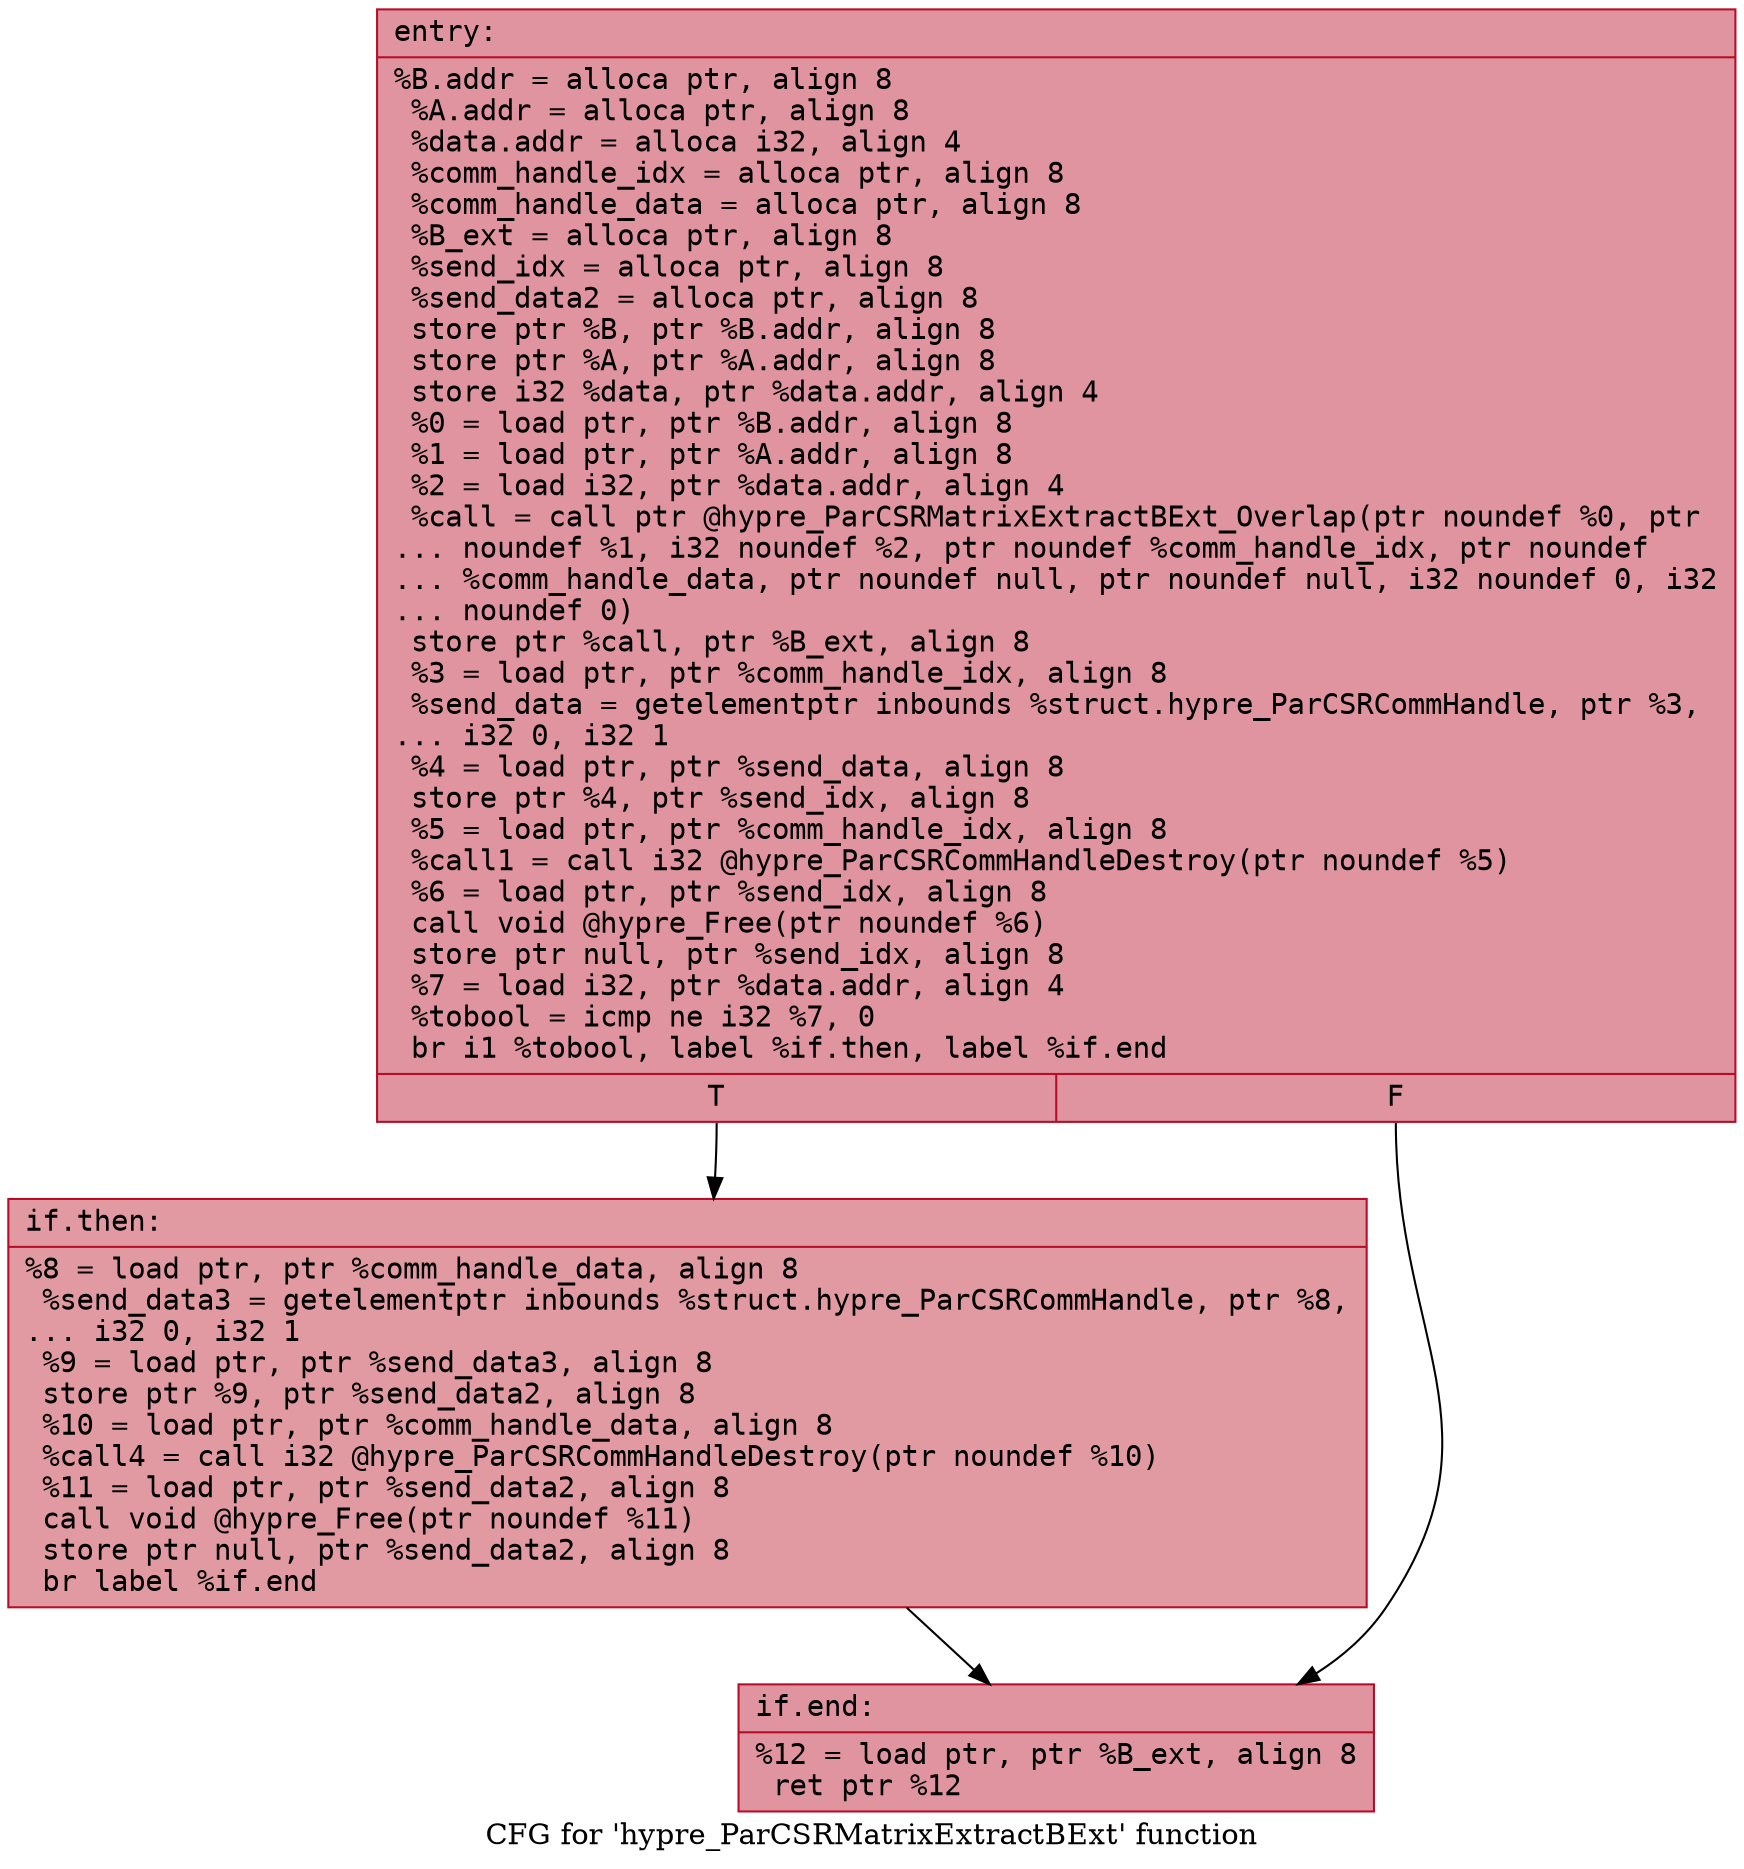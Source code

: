 digraph "CFG for 'hypre_ParCSRMatrixExtractBExt' function" {
	label="CFG for 'hypre_ParCSRMatrixExtractBExt' function";

	Node0x55acc0c60480 [shape=record,color="#b70d28ff", style=filled, fillcolor="#b70d2870" fontname="Courier",label="{entry:\l|  %B.addr = alloca ptr, align 8\l  %A.addr = alloca ptr, align 8\l  %data.addr = alloca i32, align 4\l  %comm_handle_idx = alloca ptr, align 8\l  %comm_handle_data = alloca ptr, align 8\l  %B_ext = alloca ptr, align 8\l  %send_idx = alloca ptr, align 8\l  %send_data2 = alloca ptr, align 8\l  store ptr %B, ptr %B.addr, align 8\l  store ptr %A, ptr %A.addr, align 8\l  store i32 %data, ptr %data.addr, align 4\l  %0 = load ptr, ptr %B.addr, align 8\l  %1 = load ptr, ptr %A.addr, align 8\l  %2 = load i32, ptr %data.addr, align 4\l  %call = call ptr @hypre_ParCSRMatrixExtractBExt_Overlap(ptr noundef %0, ptr\l... noundef %1, i32 noundef %2, ptr noundef %comm_handle_idx, ptr noundef\l... %comm_handle_data, ptr noundef null, ptr noundef null, i32 noundef 0, i32\l... noundef 0)\l  store ptr %call, ptr %B_ext, align 8\l  %3 = load ptr, ptr %comm_handle_idx, align 8\l  %send_data = getelementptr inbounds %struct.hypre_ParCSRCommHandle, ptr %3,\l... i32 0, i32 1\l  %4 = load ptr, ptr %send_data, align 8\l  store ptr %4, ptr %send_idx, align 8\l  %5 = load ptr, ptr %comm_handle_idx, align 8\l  %call1 = call i32 @hypre_ParCSRCommHandleDestroy(ptr noundef %5)\l  %6 = load ptr, ptr %send_idx, align 8\l  call void @hypre_Free(ptr noundef %6)\l  store ptr null, ptr %send_idx, align 8\l  %7 = load i32, ptr %data.addr, align 4\l  %tobool = icmp ne i32 %7, 0\l  br i1 %tobool, label %if.then, label %if.end\l|{<s0>T|<s1>F}}"];
	Node0x55acc0c60480:s0 -> Node0x55acc0c61910[tooltip="entry -> if.then\nProbability 62.50%" ];
	Node0x55acc0c60480:s1 -> Node0x55acc0c61980[tooltip="entry -> if.end\nProbability 37.50%" ];
	Node0x55acc0c61910 [shape=record,color="#b70d28ff", style=filled, fillcolor="#bb1b2c70" fontname="Courier",label="{if.then:\l|  %8 = load ptr, ptr %comm_handle_data, align 8\l  %send_data3 = getelementptr inbounds %struct.hypre_ParCSRCommHandle, ptr %8,\l... i32 0, i32 1\l  %9 = load ptr, ptr %send_data3, align 8\l  store ptr %9, ptr %send_data2, align 8\l  %10 = load ptr, ptr %comm_handle_data, align 8\l  %call4 = call i32 @hypre_ParCSRCommHandleDestroy(ptr noundef %10)\l  %11 = load ptr, ptr %send_data2, align 8\l  call void @hypre_Free(ptr noundef %11)\l  store ptr null, ptr %send_data2, align 8\l  br label %if.end\l}"];
	Node0x55acc0c61910 -> Node0x55acc0c61980[tooltip="if.then -> if.end\nProbability 100.00%" ];
	Node0x55acc0c61980 [shape=record,color="#b70d28ff", style=filled, fillcolor="#b70d2870" fontname="Courier",label="{if.end:\l|  %12 = load ptr, ptr %B_ext, align 8\l  ret ptr %12\l}"];
}
